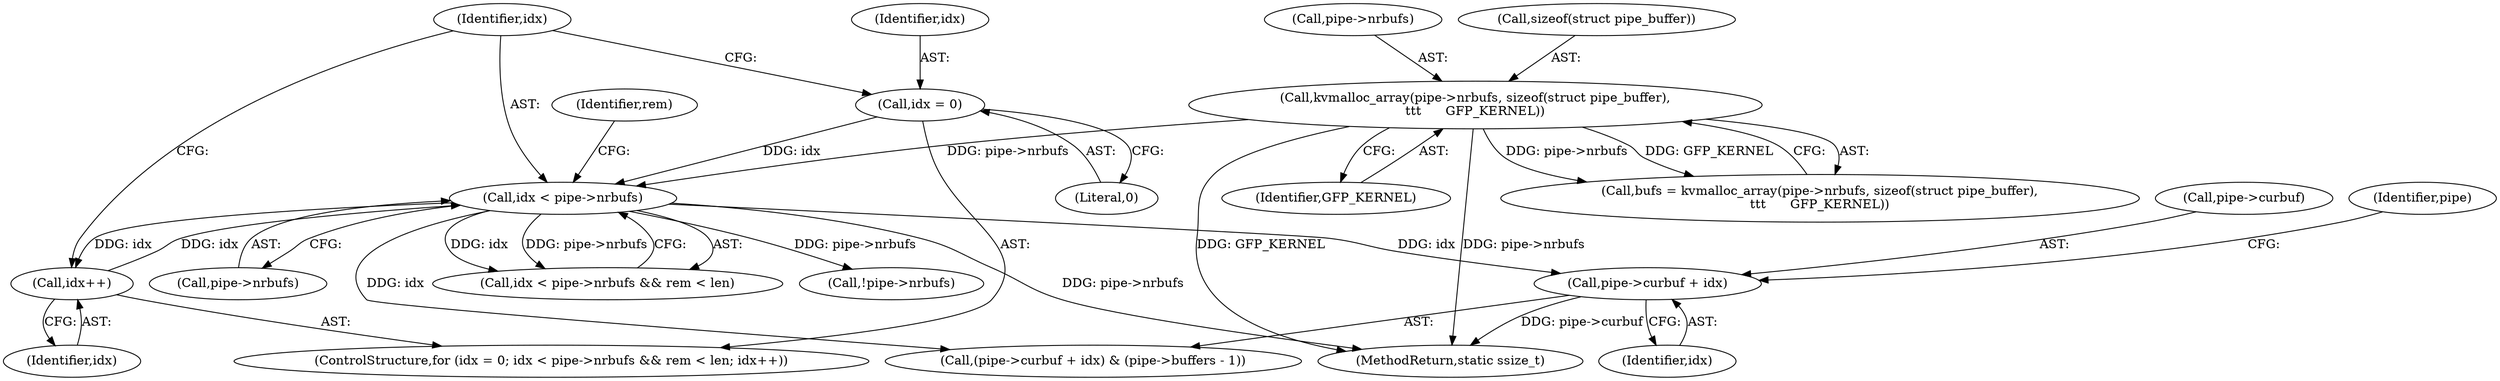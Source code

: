 digraph "0_linux_6b3a707736301c2128ca85ce85fb13f60b5e350a@pointer" {
"1000173" [label="(Call,pipe->curbuf + idx)"];
"1000155" [label="(Call,idx < pipe->nrbufs)"];
"1000163" [label="(Call,idx++)"];
"1000151" [label="(Call,idx = 0)"];
"1000128" [label="(Call,kvmalloc_array(pipe->nrbufs, sizeof(struct pipe_buffer),\n\t\t\t      GFP_KERNEL))"];
"1000173" [label="(Call,pipe->curbuf + idx)"];
"1000161" [label="(Identifier,rem)"];
"1000177" [label="(Identifier,idx)"];
"1000156" [label="(Identifier,idx)"];
"1000128" [label="(Call,kvmalloc_array(pipe->nrbufs, sizeof(struct pipe_buffer),\n\t\t\t      GFP_KERNEL))"];
"1000150" [label="(ControlStructure,for (idx = 0; idx < pipe->nrbufs && rem < len; idx++))"];
"1000134" [label="(Identifier,GFP_KERNEL)"];
"1000155" [label="(Call,idx < pipe->nrbufs)"];
"1000152" [label="(Identifier,idx)"];
"1000164" [label="(Identifier,idx)"];
"1000174" [label="(Call,pipe->curbuf)"];
"1000129" [label="(Call,pipe->nrbufs)"];
"1000157" [label="(Call,pipe->nrbufs)"];
"1000126" [label="(Call,bufs = kvmalloc_array(pipe->nrbufs, sizeof(struct pipe_buffer),\n\t\t\t      GFP_KERNEL))"];
"1000370" [label="(MethodReturn,static ssize_t)"];
"1000180" [label="(Identifier,pipe)"];
"1000163" [label="(Call,idx++)"];
"1000153" [label="(Literal,0)"];
"1000132" [label="(Call,sizeof(struct pipe_buffer))"];
"1000154" [label="(Call,idx < pipe->nrbufs && rem < len)"];
"1000208" [label="(Call,!pipe->nrbufs)"];
"1000172" [label="(Call,(pipe->curbuf + idx) & (pipe->buffers - 1))"];
"1000151" [label="(Call,idx = 0)"];
"1000173" -> "1000172"  [label="AST: "];
"1000173" -> "1000177"  [label="CFG: "];
"1000174" -> "1000173"  [label="AST: "];
"1000177" -> "1000173"  [label="AST: "];
"1000180" -> "1000173"  [label="CFG: "];
"1000173" -> "1000370"  [label="DDG: pipe->curbuf"];
"1000155" -> "1000173"  [label="DDG: idx"];
"1000155" -> "1000154"  [label="AST: "];
"1000155" -> "1000157"  [label="CFG: "];
"1000156" -> "1000155"  [label="AST: "];
"1000157" -> "1000155"  [label="AST: "];
"1000161" -> "1000155"  [label="CFG: "];
"1000154" -> "1000155"  [label="CFG: "];
"1000155" -> "1000370"  [label="DDG: pipe->nrbufs"];
"1000155" -> "1000154"  [label="DDG: idx"];
"1000155" -> "1000154"  [label="DDG: pipe->nrbufs"];
"1000163" -> "1000155"  [label="DDG: idx"];
"1000151" -> "1000155"  [label="DDG: idx"];
"1000128" -> "1000155"  [label="DDG: pipe->nrbufs"];
"1000155" -> "1000163"  [label="DDG: idx"];
"1000155" -> "1000172"  [label="DDG: idx"];
"1000155" -> "1000208"  [label="DDG: pipe->nrbufs"];
"1000163" -> "1000150"  [label="AST: "];
"1000163" -> "1000164"  [label="CFG: "];
"1000164" -> "1000163"  [label="AST: "];
"1000156" -> "1000163"  [label="CFG: "];
"1000151" -> "1000150"  [label="AST: "];
"1000151" -> "1000153"  [label="CFG: "];
"1000152" -> "1000151"  [label="AST: "];
"1000153" -> "1000151"  [label="AST: "];
"1000156" -> "1000151"  [label="CFG: "];
"1000128" -> "1000126"  [label="AST: "];
"1000128" -> "1000134"  [label="CFG: "];
"1000129" -> "1000128"  [label="AST: "];
"1000132" -> "1000128"  [label="AST: "];
"1000134" -> "1000128"  [label="AST: "];
"1000126" -> "1000128"  [label="CFG: "];
"1000128" -> "1000370"  [label="DDG: pipe->nrbufs"];
"1000128" -> "1000370"  [label="DDG: GFP_KERNEL"];
"1000128" -> "1000126"  [label="DDG: pipe->nrbufs"];
"1000128" -> "1000126"  [label="DDG: GFP_KERNEL"];
}
